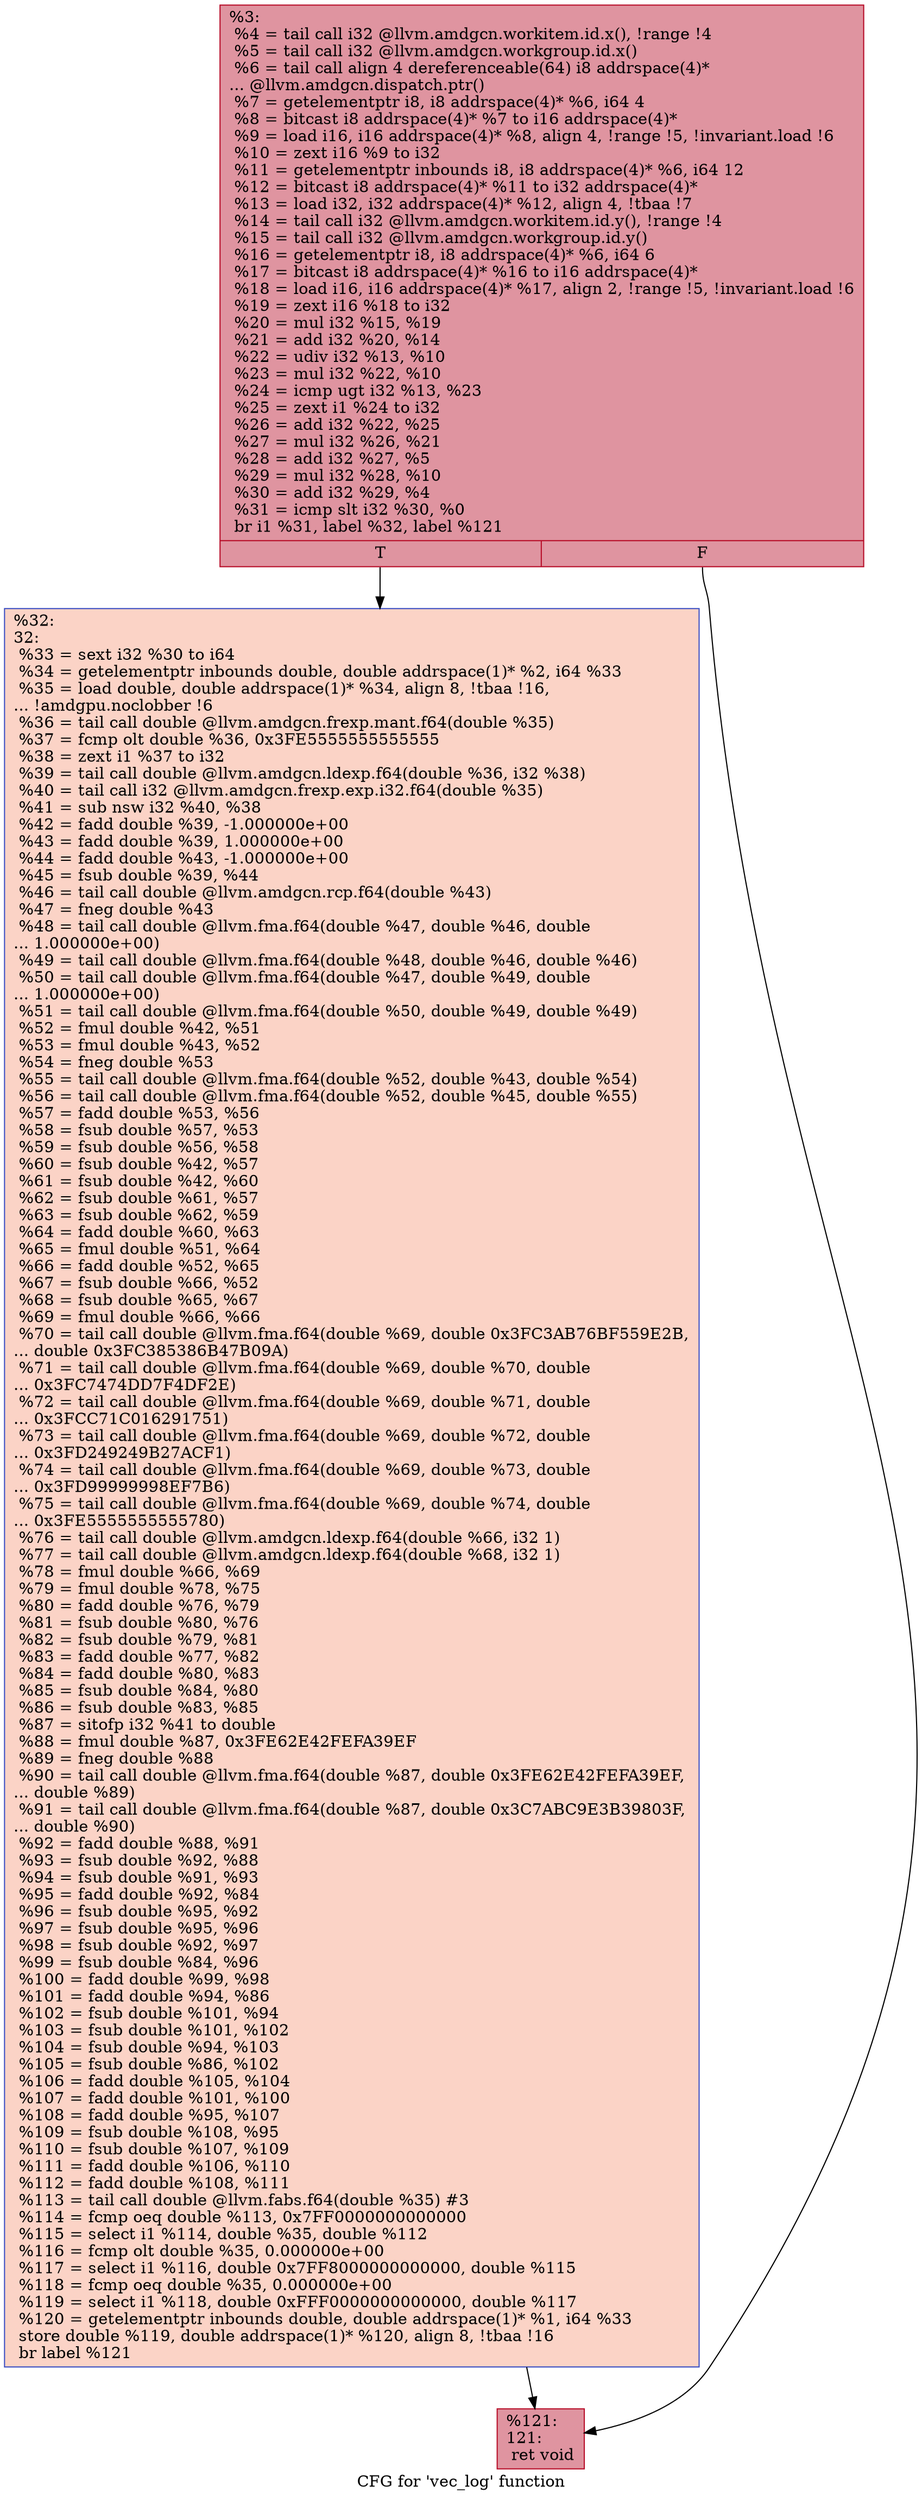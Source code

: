 digraph "CFG for 'vec_log' function" {
	label="CFG for 'vec_log' function";

	Node0x53a77e0 [shape=record,color="#b70d28ff", style=filled, fillcolor="#b70d2870",label="{%3:\l  %4 = tail call i32 @llvm.amdgcn.workitem.id.x(), !range !4\l  %5 = tail call i32 @llvm.amdgcn.workgroup.id.x()\l  %6 = tail call align 4 dereferenceable(64) i8 addrspace(4)*\l... @llvm.amdgcn.dispatch.ptr()\l  %7 = getelementptr i8, i8 addrspace(4)* %6, i64 4\l  %8 = bitcast i8 addrspace(4)* %7 to i16 addrspace(4)*\l  %9 = load i16, i16 addrspace(4)* %8, align 4, !range !5, !invariant.load !6\l  %10 = zext i16 %9 to i32\l  %11 = getelementptr inbounds i8, i8 addrspace(4)* %6, i64 12\l  %12 = bitcast i8 addrspace(4)* %11 to i32 addrspace(4)*\l  %13 = load i32, i32 addrspace(4)* %12, align 4, !tbaa !7\l  %14 = tail call i32 @llvm.amdgcn.workitem.id.y(), !range !4\l  %15 = tail call i32 @llvm.amdgcn.workgroup.id.y()\l  %16 = getelementptr i8, i8 addrspace(4)* %6, i64 6\l  %17 = bitcast i8 addrspace(4)* %16 to i16 addrspace(4)*\l  %18 = load i16, i16 addrspace(4)* %17, align 2, !range !5, !invariant.load !6\l  %19 = zext i16 %18 to i32\l  %20 = mul i32 %15, %19\l  %21 = add i32 %20, %14\l  %22 = udiv i32 %13, %10\l  %23 = mul i32 %22, %10\l  %24 = icmp ugt i32 %13, %23\l  %25 = zext i1 %24 to i32\l  %26 = add i32 %22, %25\l  %27 = mul i32 %26, %21\l  %28 = add i32 %27, %5\l  %29 = mul i32 %28, %10\l  %30 = add i32 %29, %4\l  %31 = icmp slt i32 %30, %0\l  br i1 %31, label %32, label %121\l|{<s0>T|<s1>F}}"];
	Node0x53a77e0:s0 -> Node0x53ab820;
	Node0x53a77e0:s1 -> Node0x53ab8b0;
	Node0x53ab820 [shape=record,color="#3d50c3ff", style=filled, fillcolor="#f59c7d70",label="{%32:\l32:                                               \l  %33 = sext i32 %30 to i64\l  %34 = getelementptr inbounds double, double addrspace(1)* %2, i64 %33\l  %35 = load double, double addrspace(1)* %34, align 8, !tbaa !16,\l... !amdgpu.noclobber !6\l  %36 = tail call double @llvm.amdgcn.frexp.mant.f64(double %35)\l  %37 = fcmp olt double %36, 0x3FE5555555555555\l  %38 = zext i1 %37 to i32\l  %39 = tail call double @llvm.amdgcn.ldexp.f64(double %36, i32 %38)\l  %40 = tail call i32 @llvm.amdgcn.frexp.exp.i32.f64(double %35)\l  %41 = sub nsw i32 %40, %38\l  %42 = fadd double %39, -1.000000e+00\l  %43 = fadd double %39, 1.000000e+00\l  %44 = fadd double %43, -1.000000e+00\l  %45 = fsub double %39, %44\l  %46 = tail call double @llvm.amdgcn.rcp.f64(double %43)\l  %47 = fneg double %43\l  %48 = tail call double @llvm.fma.f64(double %47, double %46, double\l... 1.000000e+00)\l  %49 = tail call double @llvm.fma.f64(double %48, double %46, double %46)\l  %50 = tail call double @llvm.fma.f64(double %47, double %49, double\l... 1.000000e+00)\l  %51 = tail call double @llvm.fma.f64(double %50, double %49, double %49)\l  %52 = fmul double %42, %51\l  %53 = fmul double %43, %52\l  %54 = fneg double %53\l  %55 = tail call double @llvm.fma.f64(double %52, double %43, double %54)\l  %56 = tail call double @llvm.fma.f64(double %52, double %45, double %55)\l  %57 = fadd double %53, %56\l  %58 = fsub double %57, %53\l  %59 = fsub double %56, %58\l  %60 = fsub double %42, %57\l  %61 = fsub double %42, %60\l  %62 = fsub double %61, %57\l  %63 = fsub double %62, %59\l  %64 = fadd double %60, %63\l  %65 = fmul double %51, %64\l  %66 = fadd double %52, %65\l  %67 = fsub double %66, %52\l  %68 = fsub double %65, %67\l  %69 = fmul double %66, %66\l  %70 = tail call double @llvm.fma.f64(double %69, double 0x3FC3AB76BF559E2B,\l... double 0x3FC385386B47B09A)\l  %71 = tail call double @llvm.fma.f64(double %69, double %70, double\l... 0x3FC7474DD7F4DF2E)\l  %72 = tail call double @llvm.fma.f64(double %69, double %71, double\l... 0x3FCC71C016291751)\l  %73 = tail call double @llvm.fma.f64(double %69, double %72, double\l... 0x3FD249249B27ACF1)\l  %74 = tail call double @llvm.fma.f64(double %69, double %73, double\l... 0x3FD99999998EF7B6)\l  %75 = tail call double @llvm.fma.f64(double %69, double %74, double\l... 0x3FE5555555555780)\l  %76 = tail call double @llvm.amdgcn.ldexp.f64(double %66, i32 1)\l  %77 = tail call double @llvm.amdgcn.ldexp.f64(double %68, i32 1)\l  %78 = fmul double %66, %69\l  %79 = fmul double %78, %75\l  %80 = fadd double %76, %79\l  %81 = fsub double %80, %76\l  %82 = fsub double %79, %81\l  %83 = fadd double %77, %82\l  %84 = fadd double %80, %83\l  %85 = fsub double %84, %80\l  %86 = fsub double %83, %85\l  %87 = sitofp i32 %41 to double\l  %88 = fmul double %87, 0x3FE62E42FEFA39EF\l  %89 = fneg double %88\l  %90 = tail call double @llvm.fma.f64(double %87, double 0x3FE62E42FEFA39EF,\l... double %89)\l  %91 = tail call double @llvm.fma.f64(double %87, double 0x3C7ABC9E3B39803F,\l... double %90)\l  %92 = fadd double %88, %91\l  %93 = fsub double %92, %88\l  %94 = fsub double %91, %93\l  %95 = fadd double %92, %84\l  %96 = fsub double %95, %92\l  %97 = fsub double %95, %96\l  %98 = fsub double %92, %97\l  %99 = fsub double %84, %96\l  %100 = fadd double %99, %98\l  %101 = fadd double %94, %86\l  %102 = fsub double %101, %94\l  %103 = fsub double %101, %102\l  %104 = fsub double %94, %103\l  %105 = fsub double %86, %102\l  %106 = fadd double %105, %104\l  %107 = fadd double %101, %100\l  %108 = fadd double %95, %107\l  %109 = fsub double %108, %95\l  %110 = fsub double %107, %109\l  %111 = fadd double %106, %110\l  %112 = fadd double %108, %111\l  %113 = tail call double @llvm.fabs.f64(double %35) #3\l  %114 = fcmp oeq double %113, 0x7FF0000000000000\l  %115 = select i1 %114, double %35, double %112\l  %116 = fcmp olt double %35, 0.000000e+00\l  %117 = select i1 %116, double 0x7FF8000000000000, double %115\l  %118 = fcmp oeq double %35, 0.000000e+00\l  %119 = select i1 %118, double 0xFFF0000000000000, double %117\l  %120 = getelementptr inbounds double, double addrspace(1)* %1, i64 %33\l  store double %119, double addrspace(1)* %120, align 8, !tbaa !16\l  br label %121\l}"];
	Node0x53ab820 -> Node0x53ab8b0;
	Node0x53ab8b0 [shape=record,color="#b70d28ff", style=filled, fillcolor="#b70d2870",label="{%121:\l121:                                              \l  ret void\l}"];
}
